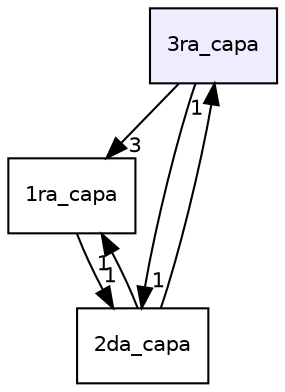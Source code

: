 digraph "3ra_capa" {
  compound=true
  node [ fontsize="10", fontname="Helvetica"];
  edge [ labelfontsize="10", labelfontname="Helvetica"];
  dir_db023452b303fd933c89a4edd54336e1 [shape=box, label="3ra_capa", style="filled", fillcolor="#eeeeff", pencolor="black", URL="dir_db023452b303fd933c89a4edd54336e1.html"];
  dir_8a3d003eb012be7b942630563522f243 [shape=box label="1ra_capa" URL="dir_8a3d003eb012be7b942630563522f243.html"];
  dir_884e581d170be04cab38d5cf2b9f0f70 [shape=box label="2da_capa" URL="dir_884e581d170be04cab38d5cf2b9f0f70.html"];
  dir_db023452b303fd933c89a4edd54336e1->dir_8a3d003eb012be7b942630563522f243 [headlabel="3", labeldistance=1.5 headhref="dir_000002_000000.html"];
  dir_db023452b303fd933c89a4edd54336e1->dir_884e581d170be04cab38d5cf2b9f0f70 [headlabel="1", labeldistance=1.5 headhref="dir_000002_000001.html"];
  dir_8a3d003eb012be7b942630563522f243->dir_884e581d170be04cab38d5cf2b9f0f70 [headlabel="1", labeldistance=1.5 headhref="dir_000000_000001.html"];
  dir_884e581d170be04cab38d5cf2b9f0f70->dir_db023452b303fd933c89a4edd54336e1 [headlabel="1", labeldistance=1.5 headhref="dir_000001_000002.html"];
  dir_884e581d170be04cab38d5cf2b9f0f70->dir_8a3d003eb012be7b942630563522f243 [headlabel="1", labeldistance=1.5 headhref="dir_000001_000000.html"];
}
